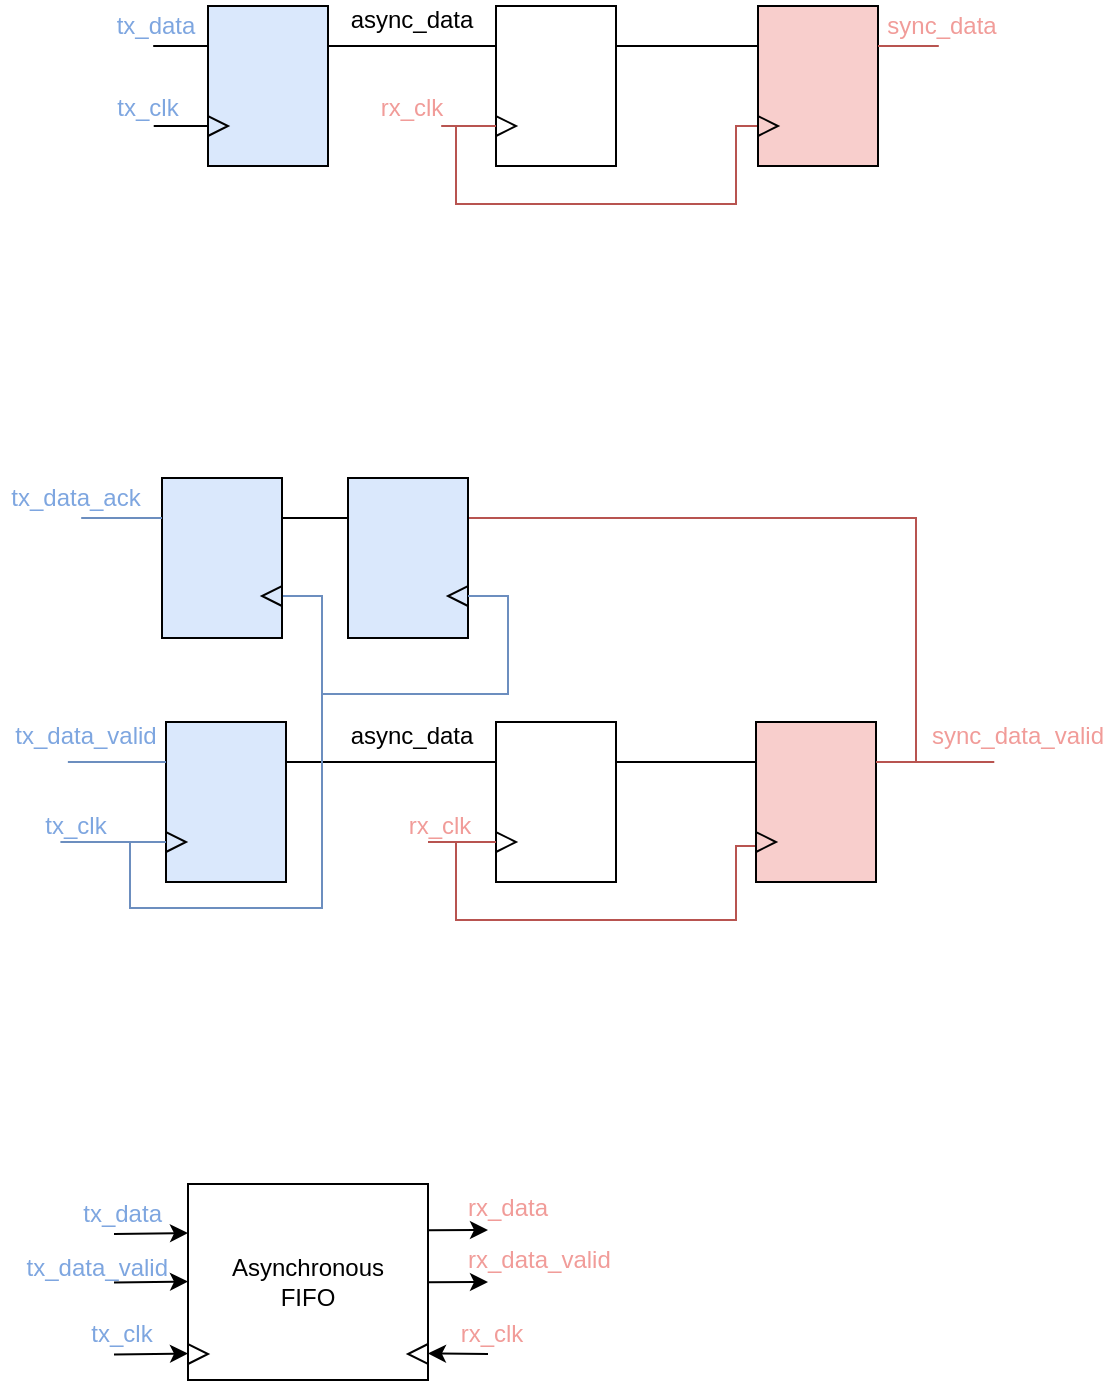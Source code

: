<mxfile version="15.1.3" type="device"><diagram id="0glBbd1SHsTpBpt0s9Ov" name="Page-1"><mxGraphModel dx="853" dy="483" grid="0" gridSize="10" guides="1" tooltips="1" connect="1" arrows="1" fold="1" page="1" pageScale="1" pageWidth="850" pageHeight="1100" math="0" shadow="0"><root><mxCell id="0"/><mxCell id="1" parent="0"/><mxCell id="WbBZ8FrlpwSjzyp_rzY2-3" style="edgeStyle=orthogonalEdgeStyle;rounded=0;orthogonalLoop=1;jettySize=auto;html=1;exitX=1;exitY=0.25;exitDx=0;exitDy=0;entryX=0;entryY=0.25;entryDx=0;entryDy=0;endArrow=none;endFill=0;" edge="1" parent="1" source="WbBZ8FrlpwSjzyp_rzY2-68" target="WbBZ8FrlpwSjzyp_rzY2-71"><mxGeometry relative="1" as="geometry"><mxPoint x="453" y="160.67" as="sourcePoint"/><mxPoint x="483" y="160.67" as="targetPoint"/></mxGeometry></mxCell><mxCell id="WbBZ8FrlpwSjzyp_rzY2-4" style="edgeStyle=orthogonalEdgeStyle;rounded=0;orthogonalLoop=1;jettySize=auto;html=1;exitX=1;exitY=0.5;exitDx=0;exitDy=0;entryX=1;entryY=0.5;entryDx=0;entryDy=0;endArrow=none;endFill=0;fillColor=#f8cecc;strokeColor=#b85450;" edge="1" parent="1" source="WbBZ8FrlpwSjzyp_rzY2-69" target="WbBZ8FrlpwSjzyp_rzY2-72"><mxGeometry relative="1" as="geometry"><mxPoint x="378" y="201" as="sourcePoint"/><mxPoint x="508" y="201" as="targetPoint"/><Array as="points"><mxPoint x="358" y="204"/><mxPoint x="358" y="243"/><mxPoint x="498" y="243"/><mxPoint x="498" y="204"/></Array></mxGeometry></mxCell><mxCell id="WbBZ8FrlpwSjzyp_rzY2-5" style="edgeStyle=orthogonalEdgeStyle;rounded=0;orthogonalLoop=1;jettySize=auto;html=1;exitX=0;exitY=0.25;exitDx=0;exitDy=0;endArrow=none;endFill=0;entryX=1;entryY=0.25;entryDx=0;entryDy=0;" edge="1" parent="1" source="WbBZ8FrlpwSjzyp_rzY2-68" target="WbBZ8FrlpwSjzyp_rzY2-63"><mxGeometry relative="1" as="geometry"><mxPoint x="293" y="161" as="targetPoint"/><mxPoint x="378" y="161" as="sourcePoint"/></mxGeometry></mxCell><mxCell id="WbBZ8FrlpwSjzyp_rzY2-8" value="rx_clk" style="text;html=1;strokeColor=none;fillColor=none;align=center;verticalAlign=middle;whiteSpace=wrap;rounded=0;fontColor=#F19C99;" vertex="1" parent="1"><mxGeometry x="316" y="185" width="40" height="20" as="geometry"/></mxCell><mxCell id="WbBZ8FrlpwSjzyp_rzY2-9" value="async_data" style="text;html=1;strokeColor=none;fillColor=none;align=center;verticalAlign=middle;whiteSpace=wrap;rounded=0;" vertex="1" parent="1"><mxGeometry x="316" y="141" width="40" height="20" as="geometry"/></mxCell><mxCell id="WbBZ8FrlpwSjzyp_rzY2-11" value="sync_data" style="text;html=1;strokeColor=none;fillColor=none;align=center;verticalAlign=middle;whiteSpace=wrap;rounded=0;fontColor=#F19C99;" vertex="1" parent="1"><mxGeometry x="581" y="144" width="40" height="20" as="geometry"/></mxCell><mxCell id="WbBZ8FrlpwSjzyp_rzY2-13" value="tx_clk" style="text;html=1;strokeColor=none;fillColor=none;align=center;verticalAlign=middle;whiteSpace=wrap;rounded=0;fontColor=#7EA6E0;" vertex="1" parent="1"><mxGeometry x="184" y="185" width="40" height="20" as="geometry"/></mxCell><mxCell id="WbBZ8FrlpwSjzyp_rzY2-14" value="tx_data" style="text;html=1;strokeColor=none;fillColor=none;align=center;verticalAlign=middle;whiteSpace=wrap;rounded=0;fontColor=#7EA6E0;" vertex="1" parent="1"><mxGeometry x="188" y="144" width="40" height="20" as="geometry"/></mxCell><mxCell id="WbBZ8FrlpwSjzyp_rzY2-16" style="edgeStyle=orthogonalEdgeStyle;rounded=0;orthogonalLoop=1;jettySize=auto;html=1;exitX=1;exitY=0.25;exitDx=0;exitDy=0;entryX=0;entryY=0.25;entryDx=0;entryDy=0;endArrow=none;endFill=0;" edge="1" source="WbBZ8FrlpwSjzyp_rzY2-49" target="WbBZ8FrlpwSjzyp_rzY2-52" parent="1"><mxGeometry relative="1" as="geometry"><mxPoint x="478" y="519" as="sourcePoint"/><mxPoint x="508" y="519" as="targetPoint"/></mxGeometry></mxCell><mxCell id="WbBZ8FrlpwSjzyp_rzY2-17" style="edgeStyle=orthogonalEdgeStyle;rounded=0;orthogonalLoop=1;jettySize=auto;html=1;entryX=1;entryY=0.5;entryDx=0;entryDy=0;endArrow=none;endFill=0;fillColor=#f8cecc;strokeColor=#b85450;" edge="1" target="WbBZ8FrlpwSjzyp_rzY2-53" parent="1"><mxGeometry relative="1" as="geometry"><mxPoint x="344" y="562" as="sourcePoint"/><mxPoint x="508" y="559" as="targetPoint"/><Array as="points"><mxPoint x="358" y="562"/><mxPoint x="358" y="601"/><mxPoint x="498" y="601"/><mxPoint x="498" y="564"/><mxPoint x="508" y="564"/></Array></mxGeometry></mxCell><mxCell id="WbBZ8FrlpwSjzyp_rzY2-18" style="edgeStyle=orthogonalEdgeStyle;rounded=0;orthogonalLoop=1;jettySize=auto;html=1;exitX=0;exitY=0.25;exitDx=0;exitDy=0;endArrow=none;endFill=0;entryX=1;entryY=0.25;entryDx=0;entryDy=0;" edge="1" source="WbBZ8FrlpwSjzyp_rzY2-49" target="WbBZ8FrlpwSjzyp_rzY2-44" parent="1"><mxGeometry relative="1" as="geometry"><mxPoint x="293" y="519" as="targetPoint"/><mxPoint x="378" y="519" as="sourcePoint"/></mxGeometry></mxCell><mxCell id="WbBZ8FrlpwSjzyp_rzY2-39" style="edgeStyle=orthogonalEdgeStyle;rounded=0;orthogonalLoop=1;jettySize=auto;html=1;exitX=1;exitY=0.25;exitDx=0;exitDy=0;entryX=1;entryY=0.25;entryDx=0;entryDy=0;fontColor=#F19C99;endArrow=none;endFill=0;fillColor=#f8cecc;strokeColor=#b85450;" edge="1" parent="1" source="WbBZ8FrlpwSjzyp_rzY2-52" target="WbBZ8FrlpwSjzyp_rzY2-35"><mxGeometry relative="1" as="geometry"><mxPoint x="608" y="519" as="sourcePoint"/></mxGeometry></mxCell><mxCell id="WbBZ8FrlpwSjzyp_rzY2-23" value="rx_clk" style="text;html=1;strokeColor=none;fillColor=none;align=center;verticalAlign=middle;whiteSpace=wrap;rounded=0;fontColor=#F19C99;" vertex="1" parent="1"><mxGeometry x="330" y="544" width="40" height="20" as="geometry"/></mxCell><mxCell id="WbBZ8FrlpwSjzyp_rzY2-24" value="async_data" style="text;html=1;strokeColor=none;fillColor=none;align=center;verticalAlign=middle;whiteSpace=wrap;rounded=0;" vertex="1" parent="1"><mxGeometry x="316" y="499" width="40" height="20" as="geometry"/></mxCell><mxCell id="WbBZ8FrlpwSjzyp_rzY2-25" value="sync_data_valid" style="text;html=1;strokeColor=none;fillColor=none;align=center;verticalAlign=middle;whiteSpace=wrap;rounded=0;fontColor=#F19C99;" vertex="1" parent="1"><mxGeometry x="619" y="499" width="40" height="20" as="geometry"/></mxCell><mxCell id="WbBZ8FrlpwSjzyp_rzY2-42" style="edgeStyle=orthogonalEdgeStyle;rounded=0;orthogonalLoop=1;jettySize=auto;html=1;exitX=1;exitY=0.5;exitDx=0;exitDy=0;entryX=0;entryY=0.5;entryDx=0;entryDy=0;fontColor=#F19C99;endArrow=none;endFill=0;fillColor=#dae8fc;strokeColor=#6c8ebf;" edge="1" parent="1" source="WbBZ8FrlpwSjzyp_rzY2-45" target="WbBZ8FrlpwSjzyp_rzY2-32"><mxGeometry relative="1" as="geometry"><Array as="points"><mxPoint x="195" y="562"/><mxPoint x="195" y="595"/><mxPoint x="291" y="595"/><mxPoint x="291" y="439"/></Array></mxGeometry></mxCell><mxCell id="WbBZ8FrlpwSjzyp_rzY2-27" value="tx_clk" style="text;html=1;strokeColor=none;fillColor=none;align=center;verticalAlign=middle;whiteSpace=wrap;rounded=0;fontColor=#7EA6E0;" vertex="1" parent="1"><mxGeometry x="148" y="544" width="40" height="20" as="geometry"/></mxCell><mxCell id="WbBZ8FrlpwSjzyp_rzY2-28" value="tx_data_valid" style="text;html=1;strokeColor=none;fillColor=none;align=center;verticalAlign=middle;whiteSpace=wrap;rounded=0;fontColor=#7EA6E0;" vertex="1" parent="1"><mxGeometry x="153" y="499" width="40" height="20" as="geometry"/></mxCell><mxCell id="WbBZ8FrlpwSjzyp_rzY2-37" value="" style="group;fillColor=#dae8fc;strokeColor=#6c8ebf;" vertex="1" connectable="0" parent="1"><mxGeometry x="211" y="380" width="60" height="80" as="geometry"/></mxCell><mxCell id="WbBZ8FrlpwSjzyp_rzY2-31" value="" style="rounded=0;whiteSpace=wrap;html=1;fontColor=#F19C99;fillColor=none;" vertex="1" parent="WbBZ8FrlpwSjzyp_rzY2-37"><mxGeometry width="60" height="80" as="geometry"/></mxCell><mxCell id="WbBZ8FrlpwSjzyp_rzY2-32" value="" style="triangle;whiteSpace=wrap;html=1;fontColor=#F19C99;fillColor=none;direction=west;" vertex="1" parent="WbBZ8FrlpwSjzyp_rzY2-37"><mxGeometry x="50" y="54" width="10" height="10" as="geometry"/></mxCell><mxCell id="WbBZ8FrlpwSjzyp_rzY2-38" value="" style="group;fillColor=#dae8fc;strokeColor=#6c8ebf;" vertex="1" connectable="0" parent="1"><mxGeometry x="304" y="380" width="60" height="80" as="geometry"/></mxCell><mxCell id="WbBZ8FrlpwSjzyp_rzY2-35" value="" style="rounded=0;whiteSpace=wrap;html=1;fontColor=#F19C99;fillColor=none;" vertex="1" parent="WbBZ8FrlpwSjzyp_rzY2-38"><mxGeometry width="60" height="80" as="geometry"/></mxCell><mxCell id="WbBZ8FrlpwSjzyp_rzY2-36" value="" style="triangle;whiteSpace=wrap;html=1;fontColor=#F19C99;fillColor=none;direction=west;" vertex="1" parent="WbBZ8FrlpwSjzyp_rzY2-38"><mxGeometry x="50" y="54" width="10" height="10" as="geometry"/></mxCell><mxCell id="WbBZ8FrlpwSjzyp_rzY2-40" style="edgeStyle=orthogonalEdgeStyle;rounded=0;orthogonalLoop=1;jettySize=auto;html=1;exitX=0;exitY=0.25;exitDx=0;exitDy=0;entryX=1;entryY=0.25;entryDx=0;entryDy=0;fontColor=#F19C99;endArrow=none;endFill=0;" edge="1" parent="1" source="WbBZ8FrlpwSjzyp_rzY2-35" target="WbBZ8FrlpwSjzyp_rzY2-31"><mxGeometry relative="1" as="geometry"/></mxCell><mxCell id="WbBZ8FrlpwSjzyp_rzY2-41" style="edgeStyle=orthogonalEdgeStyle;rounded=0;orthogonalLoop=1;jettySize=auto;html=1;exitX=0;exitY=0.25;exitDx=0;exitDy=0;fontColor=#F19C99;endArrow=none;endFill=0;fillColor=#dae8fc;strokeColor=#6c8ebf;" edge="1" parent="1" source="WbBZ8FrlpwSjzyp_rzY2-31"><mxGeometry relative="1" as="geometry"><mxPoint x="170.6" y="400" as="targetPoint"/></mxGeometry></mxCell><mxCell id="WbBZ8FrlpwSjzyp_rzY2-46" value="" style="group;fillColor=#dae8fc;strokeColor=#6c8ebf;" vertex="1" connectable="0" parent="1"><mxGeometry x="213" y="502" width="60" height="80" as="geometry"/></mxCell><mxCell id="WbBZ8FrlpwSjzyp_rzY2-44" value="" style="rounded=0;whiteSpace=wrap;html=1;fontColor=#F19C99;fillColor=none;" vertex="1" parent="WbBZ8FrlpwSjzyp_rzY2-46"><mxGeometry width="60" height="80" as="geometry"/></mxCell><mxCell id="WbBZ8FrlpwSjzyp_rzY2-45" value="" style="triangle;whiteSpace=wrap;html=1;fontColor=#F19C99;fillColor=none;direction=west;flipH=1;" vertex="1" parent="WbBZ8FrlpwSjzyp_rzY2-46"><mxGeometry y="55" width="10" height="10" as="geometry"/></mxCell><mxCell id="WbBZ8FrlpwSjzyp_rzY2-47" style="edgeStyle=orthogonalEdgeStyle;rounded=0;orthogonalLoop=1;jettySize=auto;html=1;exitX=0;exitY=0.25;exitDx=0;exitDy=0;fontColor=#F19C99;endArrow=none;endFill=0;fillColor=#dae8fc;strokeColor=#6c8ebf;" edge="1" parent="1" source="WbBZ8FrlpwSjzyp_rzY2-44"><mxGeometry relative="1" as="geometry"><mxPoint x="163.933" y="522" as="targetPoint"/></mxGeometry></mxCell><mxCell id="WbBZ8FrlpwSjzyp_rzY2-48" value="" style="group" vertex="1" connectable="0" parent="1"><mxGeometry x="378" y="502" width="60" height="80" as="geometry"/></mxCell><mxCell id="WbBZ8FrlpwSjzyp_rzY2-49" value="" style="rounded=0;whiteSpace=wrap;html=1;fontColor=#F19C99;fillColor=none;" vertex="1" parent="WbBZ8FrlpwSjzyp_rzY2-48"><mxGeometry width="60" height="80" as="geometry"/></mxCell><mxCell id="WbBZ8FrlpwSjzyp_rzY2-50" value="" style="triangle;whiteSpace=wrap;html=1;fontColor=#F19C99;fillColor=none;direction=west;flipH=1;" vertex="1" parent="WbBZ8FrlpwSjzyp_rzY2-48"><mxGeometry y="55" width="10" height="10" as="geometry"/></mxCell><mxCell id="WbBZ8FrlpwSjzyp_rzY2-51" value="" style="group;fillColor=#f8cecc;strokeColor=#b85450;" vertex="1" connectable="0" parent="1"><mxGeometry x="508" y="502" width="60" height="80" as="geometry"/></mxCell><mxCell id="WbBZ8FrlpwSjzyp_rzY2-52" value="" style="rounded=0;whiteSpace=wrap;html=1;fontColor=#F19C99;fillColor=none;" vertex="1" parent="WbBZ8FrlpwSjzyp_rzY2-51"><mxGeometry width="60" height="80" as="geometry"/></mxCell><mxCell id="WbBZ8FrlpwSjzyp_rzY2-53" value="" style="triangle;whiteSpace=wrap;html=1;fontColor=#F19C99;fillColor=none;direction=west;flipH=1;" vertex="1" parent="WbBZ8FrlpwSjzyp_rzY2-51"><mxGeometry y="55" width="10" height="10" as="geometry"/></mxCell><mxCell id="WbBZ8FrlpwSjzyp_rzY2-54" style="edgeStyle=orthogonalEdgeStyle;rounded=0;orthogonalLoop=1;jettySize=auto;html=1;exitX=1;exitY=0.25;exitDx=0;exitDy=0;fontColor=#F19C99;endArrow=none;endFill=0;fillColor=#f8cecc;strokeColor=#b85450;" edge="1" parent="1" source="WbBZ8FrlpwSjzyp_rzY2-52"><mxGeometry relative="1" as="geometry"><mxPoint x="627.133" y="522" as="targetPoint"/></mxGeometry></mxCell><mxCell id="WbBZ8FrlpwSjzyp_rzY2-56" style="edgeStyle=orthogonalEdgeStyle;rounded=0;orthogonalLoop=1;jettySize=auto;html=1;exitX=1;exitY=0.5;exitDx=0;exitDy=0;fontColor=#F19C99;endArrow=none;endFill=0;fillColor=#f8cecc;strokeColor=#b85450;" edge="1" parent="1" source="WbBZ8FrlpwSjzyp_rzY2-50"><mxGeometry relative="1" as="geometry"><mxPoint x="344.2" y="562" as="targetPoint"/></mxGeometry></mxCell><mxCell id="WbBZ8FrlpwSjzyp_rzY2-57" value="tx_data_ack" style="text;html=1;strokeColor=none;fillColor=none;align=center;verticalAlign=middle;whiteSpace=wrap;rounded=0;fontColor=#7EA6E0;" vertex="1" parent="1"><mxGeometry x="148" y="380" width="40" height="20" as="geometry"/></mxCell><mxCell id="WbBZ8FrlpwSjzyp_rzY2-60" style="edgeStyle=orthogonalEdgeStyle;rounded=0;orthogonalLoop=1;jettySize=auto;html=1;exitX=1;exitY=0.5;exitDx=0;exitDy=0;entryX=0;entryY=0.5;entryDx=0;entryDy=0;fontColor=#F19C99;endArrow=none;endFill=0;fillColor=#dae8fc;strokeColor=#6c8ebf;" edge="1" parent="1" source="WbBZ8FrlpwSjzyp_rzY2-45" target="WbBZ8FrlpwSjzyp_rzY2-36"><mxGeometry relative="1" as="geometry"><Array as="points"><mxPoint x="195" y="562"/><mxPoint x="195" y="595"/><mxPoint x="291" y="595"/><mxPoint x="291" y="488"/><mxPoint x="384" y="488"/><mxPoint x="384" y="439"/></Array></mxGeometry></mxCell><mxCell id="WbBZ8FrlpwSjzyp_rzY2-61" style="edgeStyle=orthogonalEdgeStyle;rounded=0;orthogonalLoop=1;jettySize=auto;html=1;exitX=1;exitY=0.5;exitDx=0;exitDy=0;fontColor=#F19C99;endArrow=none;endFill=0;fillColor=#dae8fc;strokeColor=#6c8ebf;" edge="1" parent="1" source="WbBZ8FrlpwSjzyp_rzY2-45"><mxGeometry relative="1" as="geometry"><mxPoint x="160.2" y="562" as="targetPoint"/></mxGeometry></mxCell><mxCell id="WbBZ8FrlpwSjzyp_rzY2-62" value="" style="group;fillColor=#dae8fc;strokeColor=#6c8ebf;" vertex="1" connectable="0" parent="1"><mxGeometry x="234" y="144" width="60" height="80" as="geometry"/></mxCell><mxCell id="WbBZ8FrlpwSjzyp_rzY2-63" value="" style="rounded=0;whiteSpace=wrap;html=1;fontColor=#F19C99;fillColor=none;" vertex="1" parent="WbBZ8FrlpwSjzyp_rzY2-62"><mxGeometry width="60" height="80" as="geometry"/></mxCell><mxCell id="WbBZ8FrlpwSjzyp_rzY2-64" value="" style="triangle;whiteSpace=wrap;html=1;fontColor=#F19C99;fillColor=none;direction=west;flipH=1;" vertex="1" parent="WbBZ8FrlpwSjzyp_rzY2-62"><mxGeometry y="55" width="10" height="10" as="geometry"/></mxCell><mxCell id="WbBZ8FrlpwSjzyp_rzY2-65" style="edgeStyle=orthogonalEdgeStyle;rounded=0;orthogonalLoop=1;jettySize=auto;html=1;exitX=1;exitY=0.5;exitDx=0;exitDy=0;fontColor=#F19C99;endArrow=none;endFill=0;" edge="1" parent="1" source="WbBZ8FrlpwSjzyp_rzY2-64"><mxGeometry relative="1" as="geometry"><mxPoint x="206.867" y="204" as="targetPoint"/></mxGeometry></mxCell><mxCell id="WbBZ8FrlpwSjzyp_rzY2-66" style="edgeStyle=orthogonalEdgeStyle;rounded=0;orthogonalLoop=1;jettySize=auto;html=1;exitX=0;exitY=0.25;exitDx=0;exitDy=0;fontColor=#F19C99;endArrow=none;endFill=0;" edge="1" parent="1" source="WbBZ8FrlpwSjzyp_rzY2-63"><mxGeometry relative="1" as="geometry"><mxPoint x="206.6" y="164" as="targetPoint"/></mxGeometry></mxCell><mxCell id="WbBZ8FrlpwSjzyp_rzY2-67" value="" style="group;" vertex="1" connectable="0" parent="1"><mxGeometry x="378" y="144" width="60" height="80" as="geometry"/></mxCell><mxCell id="WbBZ8FrlpwSjzyp_rzY2-68" value="" style="rounded=0;whiteSpace=wrap;html=1;fontColor=#F19C99;fillColor=none;" vertex="1" parent="WbBZ8FrlpwSjzyp_rzY2-67"><mxGeometry width="60" height="80" as="geometry"/></mxCell><mxCell id="WbBZ8FrlpwSjzyp_rzY2-69" value="" style="triangle;whiteSpace=wrap;html=1;fontColor=#F19C99;fillColor=none;direction=west;flipH=1;" vertex="1" parent="WbBZ8FrlpwSjzyp_rzY2-67"><mxGeometry y="55" width="10" height="10" as="geometry"/></mxCell><mxCell id="WbBZ8FrlpwSjzyp_rzY2-70" value="" style="group;fillColor=#f8cecc;strokeColor=#b85450;" vertex="1" connectable="0" parent="1"><mxGeometry x="509" y="144" width="60" height="80" as="geometry"/></mxCell><mxCell id="WbBZ8FrlpwSjzyp_rzY2-71" value="" style="rounded=0;whiteSpace=wrap;html=1;fontColor=#F19C99;fillColor=none;" vertex="1" parent="WbBZ8FrlpwSjzyp_rzY2-70"><mxGeometry width="60" height="80" as="geometry"/></mxCell><mxCell id="WbBZ8FrlpwSjzyp_rzY2-72" value="" style="triangle;whiteSpace=wrap;html=1;fontColor=#F19C99;fillColor=none;direction=west;flipH=1;" vertex="1" parent="WbBZ8FrlpwSjzyp_rzY2-70"><mxGeometry y="55" width="10" height="10" as="geometry"/></mxCell><mxCell id="WbBZ8FrlpwSjzyp_rzY2-73" style="edgeStyle=orthogonalEdgeStyle;rounded=0;orthogonalLoop=1;jettySize=auto;html=1;exitX=1;exitY=0.5;exitDx=0;exitDy=0;entryX=0.865;entryY=0.97;entryDx=0;entryDy=0;entryPerimeter=0;fontColor=#F19C99;endArrow=none;endFill=0;fillColor=#f8cecc;strokeColor=#b85450;" edge="1" parent="1" source="WbBZ8FrlpwSjzyp_rzY2-69" target="WbBZ8FrlpwSjzyp_rzY2-8"><mxGeometry relative="1" as="geometry"/></mxCell><mxCell id="WbBZ8FrlpwSjzyp_rzY2-74" style="edgeStyle=orthogonalEdgeStyle;rounded=0;orthogonalLoop=1;jettySize=auto;html=1;exitX=1;exitY=0.25;exitDx=0;exitDy=0;fontColor=#F19C99;endArrow=none;endFill=0;fillColor=#f8cecc;strokeColor=#b85450;" edge="1" parent="1" source="WbBZ8FrlpwSjzyp_rzY2-71"><mxGeometry relative="1" as="geometry"><mxPoint x="599.4" y="164" as="targetPoint"/></mxGeometry></mxCell><mxCell id="WbBZ8FrlpwSjzyp_rzY2-75" value="Asynchronous&lt;br&gt;FIFO" style="rounded=0;whiteSpace=wrap;html=1;fillColor=none;" vertex="1" parent="1"><mxGeometry x="224" y="733" width="120" height="98" as="geometry"/></mxCell><mxCell id="WbBZ8FrlpwSjzyp_rzY2-76" value="" style="triangle;whiteSpace=wrap;html=1;fontColor=#F19C99;fillColor=none;direction=west;flipH=1;" vertex="1" parent="1"><mxGeometry x="224" y="813" width="10" height="10" as="geometry"/></mxCell><mxCell id="WbBZ8FrlpwSjzyp_rzY2-77" value="" style="triangle;whiteSpace=wrap;html=1;fontColor=#F19C99;fillColor=none;direction=east;flipH=1;" vertex="1" parent="1"><mxGeometry x="334" y="813" width="10" height="10" as="geometry"/></mxCell><mxCell id="WbBZ8FrlpwSjzyp_rzY2-78" value="" style="endArrow=classic;html=1;fontColor=#F19C99;entryX=0;entryY=0.25;entryDx=0;entryDy=0;" edge="1" parent="1" target="WbBZ8FrlpwSjzyp_rzY2-75"><mxGeometry width="50" height="50" relative="1" as="geometry"><mxPoint x="187" y="758" as="sourcePoint"/><mxPoint x="388" y="753" as="targetPoint"/></mxGeometry></mxCell><mxCell id="WbBZ8FrlpwSjzyp_rzY2-80" value="" style="endArrow=classic;html=1;fontColor=#F19C99;entryX=0;entryY=0.25;entryDx=0;entryDy=0;" edge="1" parent="1"><mxGeometry width="50" height="50" relative="1" as="geometry"><mxPoint x="187" y="782.25" as="sourcePoint"/><mxPoint x="224" y="781.75" as="targetPoint"/></mxGeometry></mxCell><mxCell id="WbBZ8FrlpwSjzyp_rzY2-81" value="" style="endArrow=classic;html=1;fontColor=#F19C99;entryX=0;entryY=0.25;entryDx=0;entryDy=0;" edge="1" parent="1"><mxGeometry width="50" height="50" relative="1" as="geometry"><mxPoint x="187" y="818.25" as="sourcePoint"/><mxPoint x="224" y="817.75" as="targetPoint"/></mxGeometry></mxCell><mxCell id="WbBZ8FrlpwSjzyp_rzY2-82" value="" style="endArrow=classic;html=1;fontColor=#F19C99;entryX=0;entryY=0.25;entryDx=0;entryDy=0;" edge="1" parent="1"><mxGeometry width="50" height="50" relative="1" as="geometry"><mxPoint x="374" y="818" as="sourcePoint"/><mxPoint x="344" y="817.75" as="targetPoint"/></mxGeometry></mxCell><mxCell id="WbBZ8FrlpwSjzyp_rzY2-83" value="" style="endArrow=classic;html=1;fontColor=#F19C99;" edge="1" parent="1"><mxGeometry width="50" height="50" relative="1" as="geometry"><mxPoint x="344" y="782.08" as="sourcePoint"/><mxPoint x="374" y="782" as="targetPoint"/></mxGeometry></mxCell><mxCell id="WbBZ8FrlpwSjzyp_rzY2-84" value="" style="endArrow=classic;html=1;fontColor=#F19C99;" edge="1" parent="1"><mxGeometry width="50" height="50" relative="1" as="geometry"><mxPoint x="344" y="756.08" as="sourcePoint"/><mxPoint x="374" y="756" as="targetPoint"/></mxGeometry></mxCell><mxCell id="WbBZ8FrlpwSjzyp_rzY2-85" value="tx_clk" style="text;html=1;strokeColor=none;fillColor=none;align=center;verticalAlign=middle;whiteSpace=wrap;rounded=0;fontColor=#7EA6E0;" vertex="1" parent="1"><mxGeometry x="171" y="798" width="40" height="20" as="geometry"/></mxCell><mxCell id="WbBZ8FrlpwSjzyp_rzY2-86" value="rx_clk" style="text;html=1;strokeColor=none;fillColor=none;align=center;verticalAlign=middle;whiteSpace=wrap;rounded=0;fontColor=#F19C99;" vertex="1" parent="1"><mxGeometry x="356" y="798" width="40" height="20" as="geometry"/></mxCell><mxCell id="WbBZ8FrlpwSjzyp_rzY2-88" value="tx_data_valid" style="text;html=1;strokeColor=none;fillColor=none;align=right;verticalAlign=middle;whiteSpace=wrap;rounded=0;fontColor=#7EA6E0;" vertex="1" parent="1"><mxGeometry x="130" y="765" width="86" height="20" as="geometry"/></mxCell><mxCell id="WbBZ8FrlpwSjzyp_rzY2-89" value="tx_data" style="text;html=1;strokeColor=none;fillColor=none;align=right;verticalAlign=middle;whiteSpace=wrap;rounded=0;fontColor=#7EA6E0;" vertex="1" parent="1"><mxGeometry x="173" y="738" width="40" height="20" as="geometry"/></mxCell><mxCell id="WbBZ8FrlpwSjzyp_rzY2-90" value="rx_data_valid" style="text;html=1;strokeColor=none;fillColor=none;align=left;verticalAlign=middle;whiteSpace=wrap;rounded=0;fontColor=#F19C99;" vertex="1" parent="1"><mxGeometry x="362" y="761" width="98" height="20" as="geometry"/></mxCell><mxCell id="WbBZ8FrlpwSjzyp_rzY2-91" value="rx_data" style="text;html=1;strokeColor=none;fillColor=none;align=left;verticalAlign=middle;whiteSpace=wrap;rounded=0;fontColor=#F19C99;" vertex="1" parent="1"><mxGeometry x="362" y="735" width="98" height="20" as="geometry"/></mxCell></root></mxGraphModel></diagram></mxfile>
